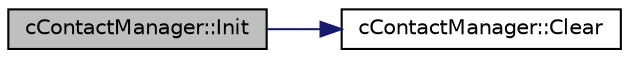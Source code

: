 digraph "cContactManager::Init"
{
 // LATEX_PDF_SIZE
  edge [fontname="Helvetica",fontsize="10",labelfontname="Helvetica",labelfontsize="10"];
  node [fontname="Helvetica",fontsize="10",shape=record];
  rankdir="LR";
  Node1 [label="cContactManager::Init",height=0.2,width=0.4,color="black", fillcolor="grey75", style="filled", fontcolor="black",tooltip=" "];
  Node1 -> Node2 [color="midnightblue",fontsize="10",style="solid",fontname="Helvetica"];
  Node2 [label="cContactManager::Clear",height=0.2,width=0.4,color="black", fillcolor="white", style="filled",URL="$classc_contact_manager.html#a12bc7849ab8e9d7c15644cbfe03414fd",tooltip=" "];
}
